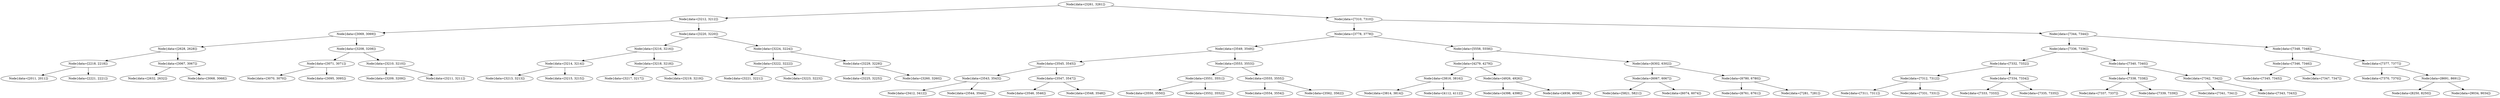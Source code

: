 digraph G{
1445891593 [label="Node{data=[3261, 3261]}"]
1445891593 -> 2085622127
2085622127 [label="Node{data=[3212, 3212]}"]
2085622127 -> 1189361459
1189361459 [label="Node{data=[3069, 3069]}"]
1189361459 -> 1224764264
1224764264 [label="Node{data=[2628, 2628]}"]
1224764264 -> 1803348615
1803348615 [label="Node{data=[2218, 2218]}"]
1803348615 -> 400246254
400246254 [label="Node{data=[2011, 2011]}"]
1803348615 -> 1885447561
1885447561 [label="Node{data=[2221, 2221]}"]
1224764264 -> 988863430
988863430 [label="Node{data=[3067, 3067]}"]
988863430 -> 919877325
919877325 [label="Node{data=[2632, 2632]}"]
988863430 -> 2070798796
2070798796 [label="Node{data=[3068, 3068]}"]
1189361459 -> 106782405
106782405 [label="Node{data=[3208, 3208]}"]
106782405 -> 978291491
978291491 [label="Node{data=[3071, 3071]}"]
978291491 -> 758817017
758817017 [label="Node{data=[3070, 3070]}"]
978291491 -> 969758483
969758483 [label="Node{data=[3095, 3095]}"]
106782405 -> 1426754969
1426754969 [label="Node{data=[3210, 3210]}"]
1426754969 -> 333054600
333054600 [label="Node{data=[3209, 3209]}"]
1426754969 -> 1805600098
1805600098 [label="Node{data=[3211, 3211]}"]
2085622127 -> 951706317
951706317 [label="Node{data=[3220, 3220]}"]
951706317 -> 970905094
970905094 [label="Node{data=[3216, 3216]}"]
970905094 -> 2052279799
2052279799 [label="Node{data=[3214, 3214]}"]
2052279799 -> 1811329930
1811329930 [label="Node{data=[3213, 3213]}"]
2052279799 -> 472812467
472812467 [label="Node{data=[3215, 3215]}"]
970905094 -> 1393496278
1393496278 [label="Node{data=[3218, 3218]}"]
1393496278 -> 861127605
861127605 [label="Node{data=[3217, 3217]}"]
1393496278 -> 1835490486
1835490486 [label="Node{data=[3219, 3219]}"]
951706317 -> 100409786
100409786 [label="Node{data=[3224, 3224]}"]
100409786 -> 786303091
786303091 [label="Node{data=[3222, 3222]}"]
786303091 -> 62732406
62732406 [label="Node{data=[3221, 3221]}"]
786303091 -> 1424508507
1424508507 [label="Node{data=[3223, 3223]}"]
100409786 -> 821906573
821906573 [label="Node{data=[3229, 3229]}"]
821906573 -> 1849579377
1849579377 [label="Node{data=[3225, 3225]}"]
821906573 -> 69909576
69909576 [label="Node{data=[3260, 3260]}"]
1445891593 -> 317122568
317122568 [label="Node{data=[7310, 7310]}"]
317122568 -> 1210402813
1210402813 [label="Node{data=[3778, 3778]}"]
1210402813 -> 1421608023
1421608023 [label="Node{data=[3549, 3549]}"]
1421608023 -> 94710388
94710388 [label="Node{data=[3545, 3545]}"]
94710388 -> 547759200
547759200 [label="Node{data=[3543, 3543]}"]
547759200 -> 1113490726
1113490726 [label="Node{data=[3412, 3412]}"]
547759200 -> 1995747206
1995747206 [label="Node{data=[3544, 3544]}"]
94710388 -> 1513020838
1513020838 [label="Node{data=[3547, 3547]}"]
1513020838 -> 1262122919
1262122919 [label="Node{data=[3546, 3546]}"]
1513020838 -> 2113645651
2113645651 [label="Node{data=[3548, 3548]}"]
1421608023 -> 782284021
782284021 [label="Node{data=[3553, 3553]}"]
782284021 -> 38768490
38768490 [label="Node{data=[3551, 3551]}"]
38768490 -> 449861579
449861579 [label="Node{data=[3550, 3550]}"]
38768490 -> 988408310
988408310 [label="Node{data=[3552, 3552]}"]
782284021 -> 289797442
289797442 [label="Node{data=[3555, 3555]}"]
289797442 -> 1871645919
1871645919 [label="Node{data=[3554, 3554]}"]
289797442 -> 2012831978
2012831978 [label="Node{data=[3562, 3562]}"]
1210402813 -> 36344250
36344250 [label="Node{data=[5558, 5558]}"]
36344250 -> 1014733656
1014733656 [label="Node{data=[4279, 4279]}"]
1014733656 -> 730173948
730173948 [label="Node{data=[3816, 3816]}"]
730173948 -> 398936662
398936662 [label="Node{data=[3814, 3814]}"]
730173948 -> 1094102613
1094102613 [label="Node{data=[4112, 4112]}"]
1014733656 -> 569859184
569859184 [label="Node{data=[4926, 4926]}"]
569859184 -> 645538755
645538755 [label="Node{data=[4398, 4398]}"]
569859184 -> 197286048
197286048 [label="Node{data=[4936, 4936]}"]
36344250 -> 2138180491
2138180491 [label="Node{data=[6302, 6302]}"]
2138180491 -> 1694354633
1694354633 [label="Node{data=[6067, 6067]}"]
1694354633 -> 334401454
334401454 [label="Node{data=[5821, 5821]}"]
1694354633 -> 175161899
175161899 [label="Node{data=[6074, 6074]}"]
2138180491 -> 1706147517
1706147517 [label="Node{data=[6780, 6780]}"]
1706147517 -> 1864416582
1864416582 [label="Node{data=[6761, 6761]}"]
1706147517 -> 139775219
139775219 [label="Node{data=[7281, 7281]}"]
317122568 -> 79246920
79246920 [label="Node{data=[7344, 7344]}"]
79246920 -> 1821717556
1821717556 [label="Node{data=[7336, 7336]}"]
1821717556 -> 112553581
112553581 [label="Node{data=[7332, 7332]}"]
112553581 -> 673712412
673712412 [label="Node{data=[7312, 7312]}"]
673712412 -> 1701732647
1701732647 [label="Node{data=[7311, 7311]}"]
673712412 -> 538959146
538959146 [label="Node{data=[7331, 7331]}"]
112553581 -> 225708354
225708354 [label="Node{data=[7334, 7334]}"]
225708354 -> 1711046937
1711046937 [label="Node{data=[7333, 7333]}"]
225708354 -> 1930273752
1930273752 [label="Node{data=[7335, 7335]}"]
1821717556 -> 765842974
765842974 [label="Node{data=[7340, 7340]}"]
765842974 -> 3601649
3601649 [label="Node{data=[7338, 7338]}"]
3601649 -> 29579687
29579687 [label="Node{data=[7337, 7337]}"]
3601649 -> 533608740
533608740 [label="Node{data=[7339, 7339]}"]
765842974 -> 483924453
483924453 [label="Node{data=[7342, 7342]}"]
483924453 -> 729737203
729737203 [label="Node{data=[7341, 7341]}"]
483924453 -> 820747610
820747610 [label="Node{data=[7343, 7343]}"]
79246920 -> 1577223546
1577223546 [label="Node{data=[7348, 7348]}"]
1577223546 -> 38385774
38385774 [label="Node{data=[7346, 7346]}"]
38385774 -> 1582601899
1582601899 [label="Node{data=[7345, 7345]}"]
38385774 -> 842645878
842645878 [label="Node{data=[7347, 7347]}"]
1577223546 -> 2027596574
2027596574 [label="Node{data=[7377, 7377]}"]
2027596574 -> 933226147
933226147 [label="Node{data=[7370, 7370]}"]
2027596574 -> 1292164917
1292164917 [label="Node{data=[8691, 8691]}"]
1292164917 -> 826967442
826967442 [label="Node{data=[8250, 8250]}"]
1292164917 -> 476400382
476400382 [label="Node{data=[9034, 9034]}"]
}